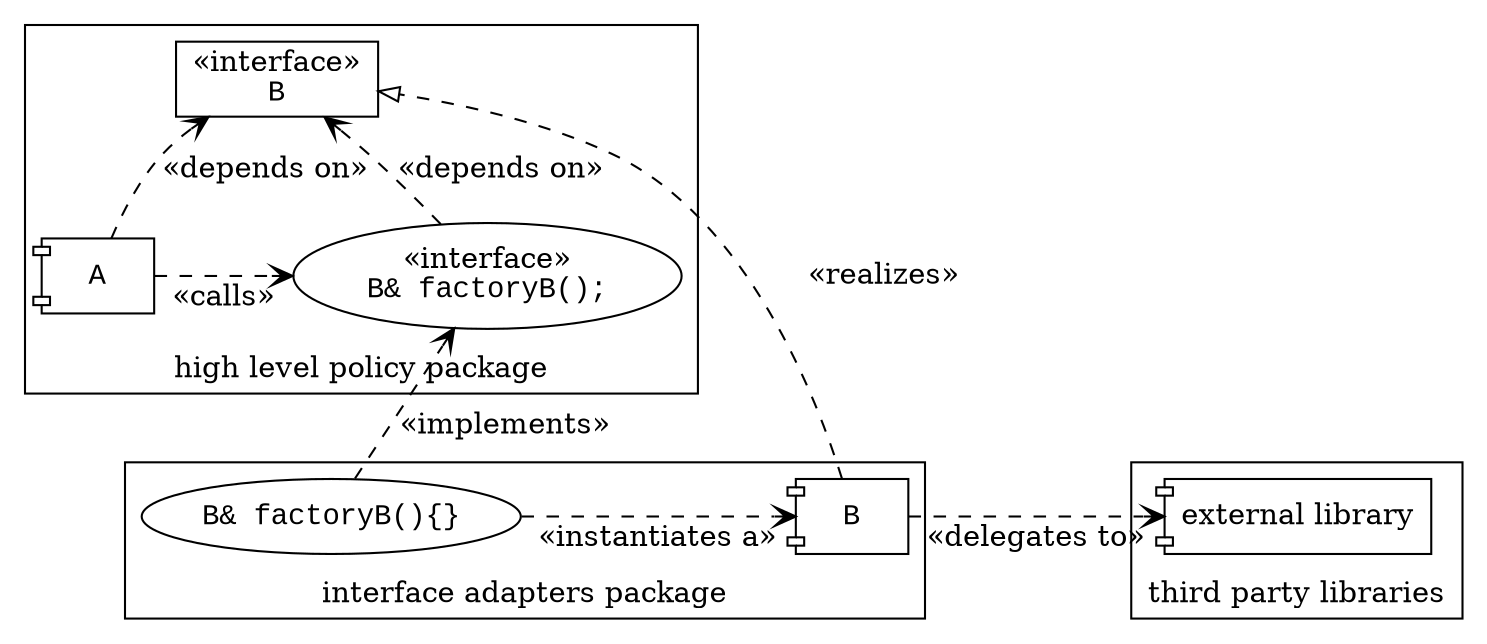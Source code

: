 digraph dependency_injection_interface_adapter {
    rankdir="BT"
    edge[style="dashed", arrowhead="vee"]

  subgraph cluster_high {
      label="high level policy package"
      factory_interface [label=<«interface»<BR/><FONT FACE="Courier New">B&amp; factoryB();</FONT>>];
      component_a [shape="component", label="A", fontname="Courier New"];
      interface_b [shape="rectangle", label=<«interface»<BR/><FONT FACE="Courier New">B</FONT>>];
  }
  
  subgraph cluster_low {
      label="interface adapters package"
      factory_impl [label="B& factoryB(){}" fontname="Courier New"];
      component_b [shape="component", label="B", fontname="Courier New"];
  }
  
  subgraph cluster_external {
      label="third party libraries"
      component_c [shape="component", label="external library"];
  }

  component_b -> interface_b [arrowhead="onormal", label="«realizes»"]
  component_b -> component_c [constraint="false", label="«delegates to»"]
  factory_impl -> component_b [constraint="false", label="«instantiates a»"]
  component_a -> interface_b [label="«depends on»"]
  component_a -> factory_interface [constraint="false", label="«calls»"]
  factory_interface -> interface_b [constraint="false", label="«depends on»"]
  factory_impl -> factory_interface [label="«implements»"]
}

